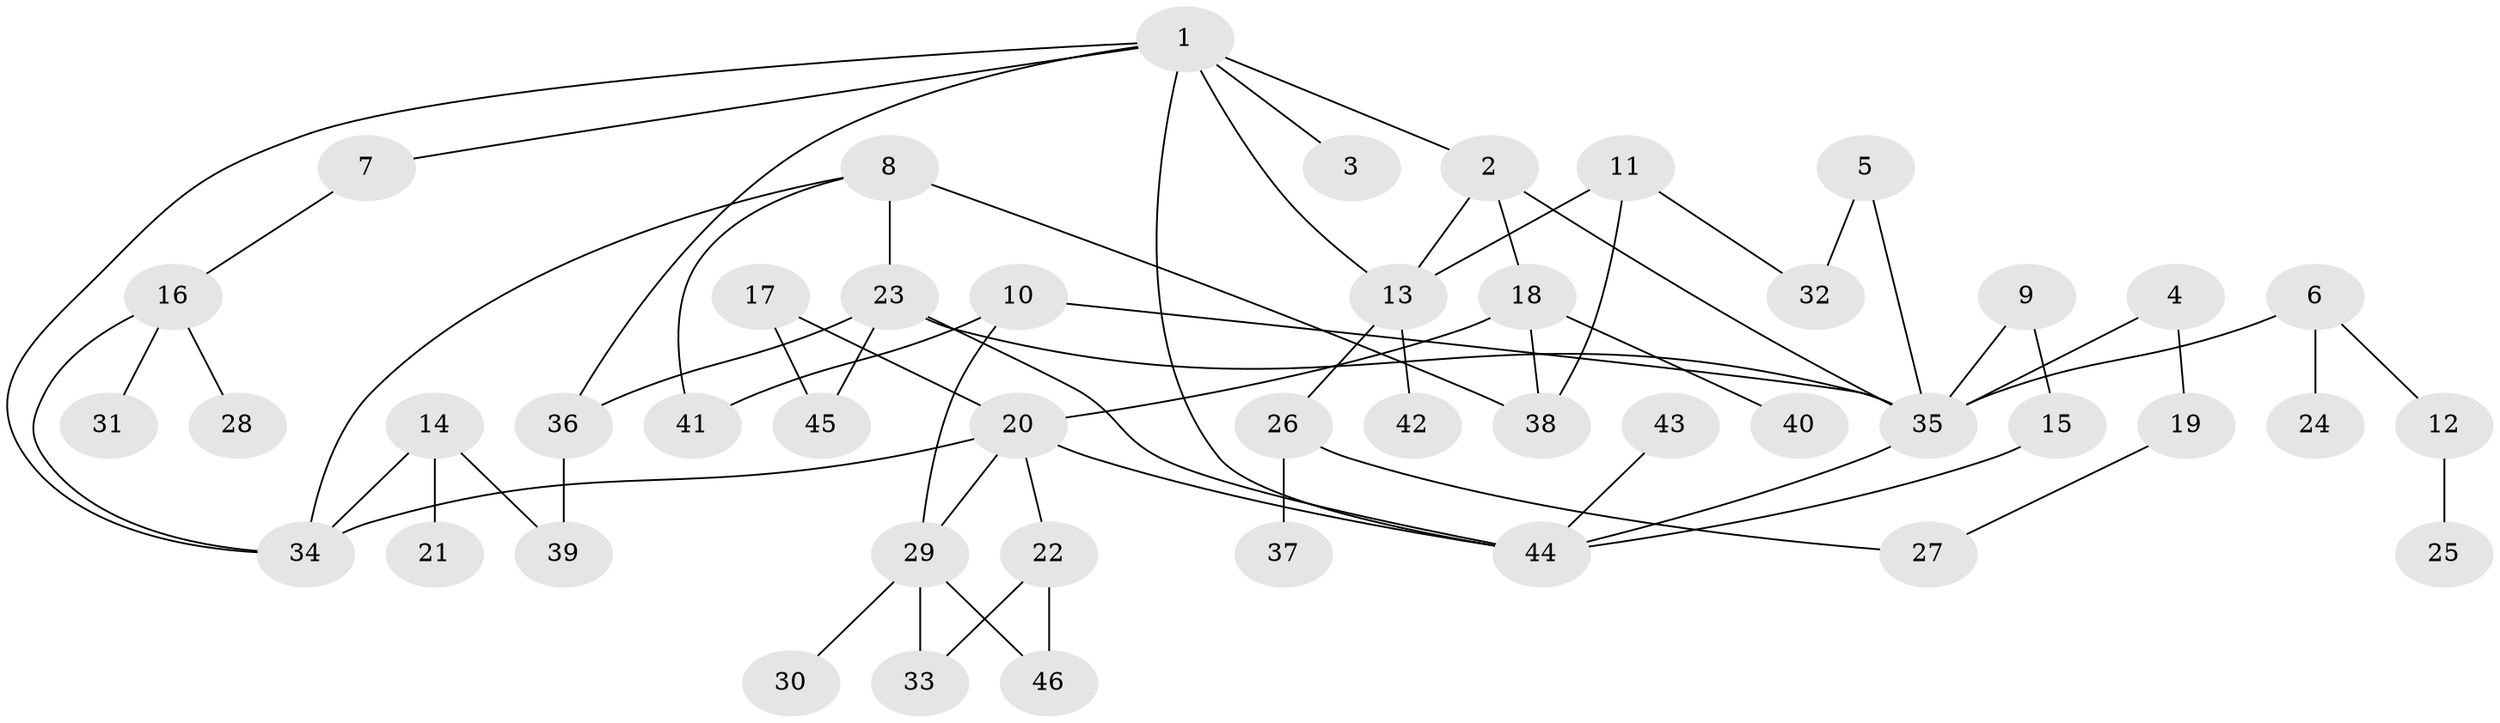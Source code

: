 // original degree distribution, {7: 0.02631578947368421, 4: 0.09210526315789473, 5: 0.039473684210526314, 2: 0.34210526315789475, 1: 0.3157894736842105, 6: 0.039473684210526314, 9: 0.013157894736842105, 3: 0.13157894736842105}
// Generated by graph-tools (version 1.1) at 2025/36/03/04/25 23:36:12]
// undirected, 46 vertices, 64 edges
graph export_dot {
  node [color=gray90,style=filled];
  1;
  2;
  3;
  4;
  5;
  6;
  7;
  8;
  9;
  10;
  11;
  12;
  13;
  14;
  15;
  16;
  17;
  18;
  19;
  20;
  21;
  22;
  23;
  24;
  25;
  26;
  27;
  28;
  29;
  30;
  31;
  32;
  33;
  34;
  35;
  36;
  37;
  38;
  39;
  40;
  41;
  42;
  43;
  44;
  45;
  46;
  1 -- 2 [weight=1.0];
  1 -- 3 [weight=1.0];
  1 -- 7 [weight=1.0];
  1 -- 13 [weight=1.0];
  1 -- 34 [weight=1.0];
  1 -- 36 [weight=1.0];
  1 -- 44 [weight=1.0];
  2 -- 13 [weight=1.0];
  2 -- 18 [weight=1.0];
  2 -- 35 [weight=1.0];
  4 -- 19 [weight=1.0];
  4 -- 35 [weight=1.0];
  5 -- 32 [weight=1.0];
  5 -- 35 [weight=1.0];
  6 -- 12 [weight=1.0];
  6 -- 24 [weight=1.0];
  6 -- 35 [weight=1.0];
  7 -- 16 [weight=1.0];
  8 -- 23 [weight=1.0];
  8 -- 34 [weight=1.0];
  8 -- 38 [weight=2.0];
  8 -- 41 [weight=1.0];
  9 -- 15 [weight=1.0];
  9 -- 35 [weight=1.0];
  10 -- 29 [weight=1.0];
  10 -- 35 [weight=1.0];
  10 -- 41 [weight=1.0];
  11 -- 13 [weight=1.0];
  11 -- 32 [weight=1.0];
  11 -- 38 [weight=1.0];
  12 -- 25 [weight=1.0];
  13 -- 26 [weight=1.0];
  13 -- 42 [weight=1.0];
  14 -- 21 [weight=1.0];
  14 -- 34 [weight=1.0];
  14 -- 39 [weight=1.0];
  15 -- 44 [weight=1.0];
  16 -- 28 [weight=1.0];
  16 -- 31 [weight=1.0];
  16 -- 34 [weight=1.0];
  17 -- 20 [weight=1.0];
  17 -- 45 [weight=1.0];
  18 -- 20 [weight=1.0];
  18 -- 38 [weight=1.0];
  18 -- 40 [weight=1.0];
  19 -- 27 [weight=1.0];
  20 -- 22 [weight=1.0];
  20 -- 29 [weight=1.0];
  20 -- 34 [weight=1.0];
  20 -- 44 [weight=1.0];
  22 -- 33 [weight=1.0];
  22 -- 46 [weight=1.0];
  23 -- 35 [weight=1.0];
  23 -- 36 [weight=1.0];
  23 -- 44 [weight=1.0];
  23 -- 45 [weight=1.0];
  26 -- 27 [weight=1.0];
  26 -- 37 [weight=1.0];
  29 -- 30 [weight=1.0];
  29 -- 33 [weight=1.0];
  29 -- 46 [weight=1.0];
  35 -- 44 [weight=1.0];
  36 -- 39 [weight=1.0];
  43 -- 44 [weight=1.0];
}

